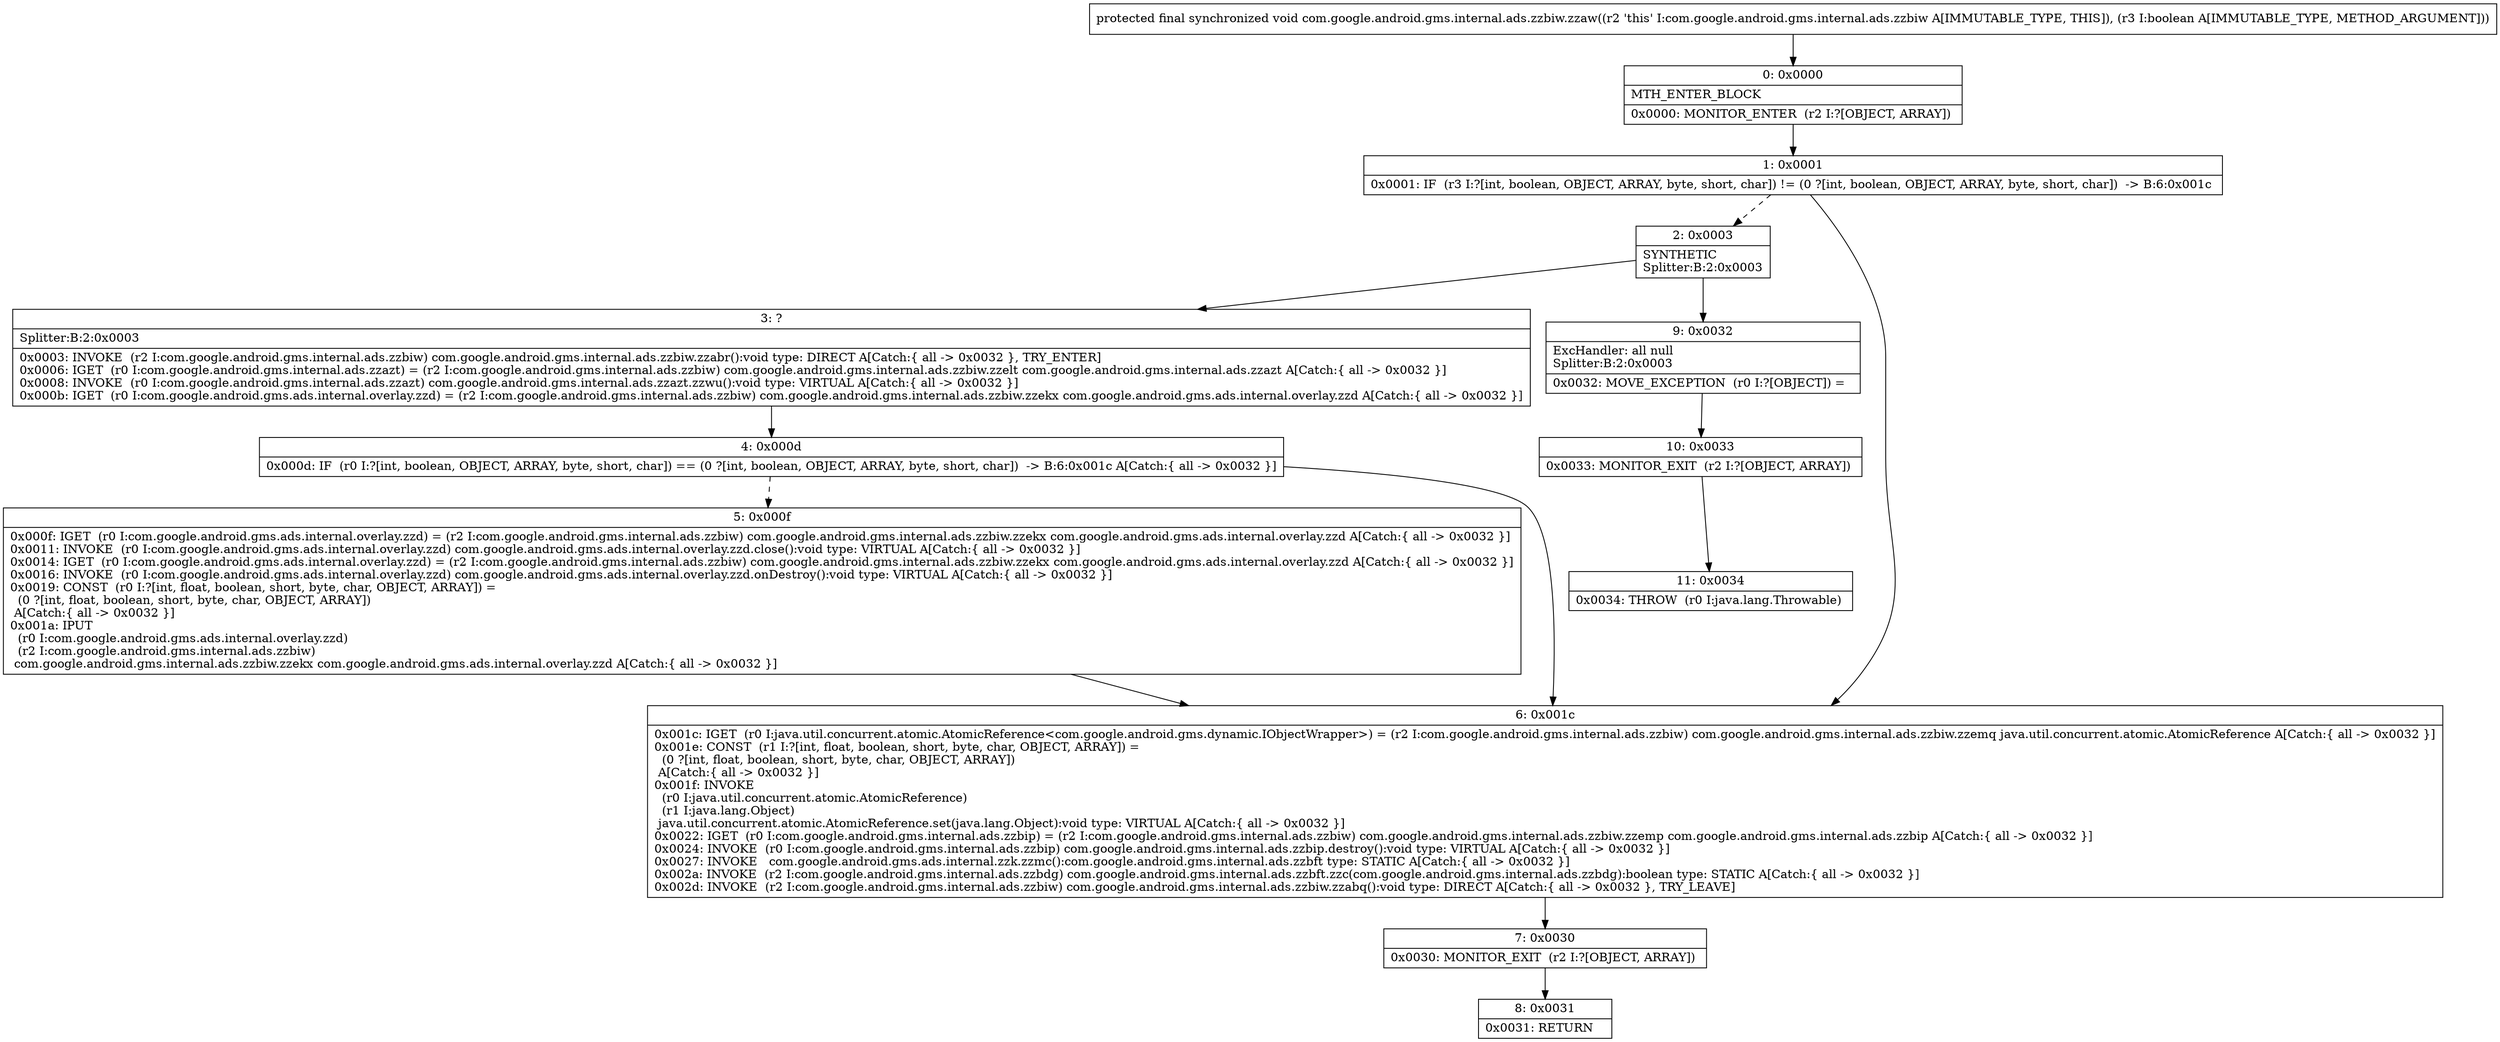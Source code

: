 digraph "CFG forcom.google.android.gms.internal.ads.zzbiw.zzaw(Z)V" {
Node_0 [shape=record,label="{0\:\ 0x0000|MTH_ENTER_BLOCK\l|0x0000: MONITOR_ENTER  (r2 I:?[OBJECT, ARRAY]) \l}"];
Node_1 [shape=record,label="{1\:\ 0x0001|0x0001: IF  (r3 I:?[int, boolean, OBJECT, ARRAY, byte, short, char]) != (0 ?[int, boolean, OBJECT, ARRAY, byte, short, char])  \-\> B:6:0x001c \l}"];
Node_2 [shape=record,label="{2\:\ 0x0003|SYNTHETIC\lSplitter:B:2:0x0003\l}"];
Node_3 [shape=record,label="{3\:\ ?|Splitter:B:2:0x0003\l|0x0003: INVOKE  (r2 I:com.google.android.gms.internal.ads.zzbiw) com.google.android.gms.internal.ads.zzbiw.zzabr():void type: DIRECT A[Catch:\{ all \-\> 0x0032 \}, TRY_ENTER]\l0x0006: IGET  (r0 I:com.google.android.gms.internal.ads.zzazt) = (r2 I:com.google.android.gms.internal.ads.zzbiw) com.google.android.gms.internal.ads.zzbiw.zzelt com.google.android.gms.internal.ads.zzazt A[Catch:\{ all \-\> 0x0032 \}]\l0x0008: INVOKE  (r0 I:com.google.android.gms.internal.ads.zzazt) com.google.android.gms.internal.ads.zzazt.zzwu():void type: VIRTUAL A[Catch:\{ all \-\> 0x0032 \}]\l0x000b: IGET  (r0 I:com.google.android.gms.ads.internal.overlay.zzd) = (r2 I:com.google.android.gms.internal.ads.zzbiw) com.google.android.gms.internal.ads.zzbiw.zzekx com.google.android.gms.ads.internal.overlay.zzd A[Catch:\{ all \-\> 0x0032 \}]\l}"];
Node_4 [shape=record,label="{4\:\ 0x000d|0x000d: IF  (r0 I:?[int, boolean, OBJECT, ARRAY, byte, short, char]) == (0 ?[int, boolean, OBJECT, ARRAY, byte, short, char])  \-\> B:6:0x001c A[Catch:\{ all \-\> 0x0032 \}]\l}"];
Node_5 [shape=record,label="{5\:\ 0x000f|0x000f: IGET  (r0 I:com.google.android.gms.ads.internal.overlay.zzd) = (r2 I:com.google.android.gms.internal.ads.zzbiw) com.google.android.gms.internal.ads.zzbiw.zzekx com.google.android.gms.ads.internal.overlay.zzd A[Catch:\{ all \-\> 0x0032 \}]\l0x0011: INVOKE  (r0 I:com.google.android.gms.ads.internal.overlay.zzd) com.google.android.gms.ads.internal.overlay.zzd.close():void type: VIRTUAL A[Catch:\{ all \-\> 0x0032 \}]\l0x0014: IGET  (r0 I:com.google.android.gms.ads.internal.overlay.zzd) = (r2 I:com.google.android.gms.internal.ads.zzbiw) com.google.android.gms.internal.ads.zzbiw.zzekx com.google.android.gms.ads.internal.overlay.zzd A[Catch:\{ all \-\> 0x0032 \}]\l0x0016: INVOKE  (r0 I:com.google.android.gms.ads.internal.overlay.zzd) com.google.android.gms.ads.internal.overlay.zzd.onDestroy():void type: VIRTUAL A[Catch:\{ all \-\> 0x0032 \}]\l0x0019: CONST  (r0 I:?[int, float, boolean, short, byte, char, OBJECT, ARRAY]) = \l  (0 ?[int, float, boolean, short, byte, char, OBJECT, ARRAY])\l A[Catch:\{ all \-\> 0x0032 \}]\l0x001a: IPUT  \l  (r0 I:com.google.android.gms.ads.internal.overlay.zzd)\l  (r2 I:com.google.android.gms.internal.ads.zzbiw)\l com.google.android.gms.internal.ads.zzbiw.zzekx com.google.android.gms.ads.internal.overlay.zzd A[Catch:\{ all \-\> 0x0032 \}]\l}"];
Node_6 [shape=record,label="{6\:\ 0x001c|0x001c: IGET  (r0 I:java.util.concurrent.atomic.AtomicReference\<com.google.android.gms.dynamic.IObjectWrapper\>) = (r2 I:com.google.android.gms.internal.ads.zzbiw) com.google.android.gms.internal.ads.zzbiw.zzemq java.util.concurrent.atomic.AtomicReference A[Catch:\{ all \-\> 0x0032 \}]\l0x001e: CONST  (r1 I:?[int, float, boolean, short, byte, char, OBJECT, ARRAY]) = \l  (0 ?[int, float, boolean, short, byte, char, OBJECT, ARRAY])\l A[Catch:\{ all \-\> 0x0032 \}]\l0x001f: INVOKE  \l  (r0 I:java.util.concurrent.atomic.AtomicReference)\l  (r1 I:java.lang.Object)\l java.util.concurrent.atomic.AtomicReference.set(java.lang.Object):void type: VIRTUAL A[Catch:\{ all \-\> 0x0032 \}]\l0x0022: IGET  (r0 I:com.google.android.gms.internal.ads.zzbip) = (r2 I:com.google.android.gms.internal.ads.zzbiw) com.google.android.gms.internal.ads.zzbiw.zzemp com.google.android.gms.internal.ads.zzbip A[Catch:\{ all \-\> 0x0032 \}]\l0x0024: INVOKE  (r0 I:com.google.android.gms.internal.ads.zzbip) com.google.android.gms.internal.ads.zzbip.destroy():void type: VIRTUAL A[Catch:\{ all \-\> 0x0032 \}]\l0x0027: INVOKE   com.google.android.gms.ads.internal.zzk.zzmc():com.google.android.gms.internal.ads.zzbft type: STATIC A[Catch:\{ all \-\> 0x0032 \}]\l0x002a: INVOKE  (r2 I:com.google.android.gms.internal.ads.zzbdg) com.google.android.gms.internal.ads.zzbft.zzc(com.google.android.gms.internal.ads.zzbdg):boolean type: STATIC A[Catch:\{ all \-\> 0x0032 \}]\l0x002d: INVOKE  (r2 I:com.google.android.gms.internal.ads.zzbiw) com.google.android.gms.internal.ads.zzbiw.zzabq():void type: DIRECT A[Catch:\{ all \-\> 0x0032 \}, TRY_LEAVE]\l}"];
Node_7 [shape=record,label="{7\:\ 0x0030|0x0030: MONITOR_EXIT  (r2 I:?[OBJECT, ARRAY]) \l}"];
Node_8 [shape=record,label="{8\:\ 0x0031|0x0031: RETURN   \l}"];
Node_9 [shape=record,label="{9\:\ 0x0032|ExcHandler: all null\lSplitter:B:2:0x0003\l|0x0032: MOVE_EXCEPTION  (r0 I:?[OBJECT]) =  \l}"];
Node_10 [shape=record,label="{10\:\ 0x0033|0x0033: MONITOR_EXIT  (r2 I:?[OBJECT, ARRAY]) \l}"];
Node_11 [shape=record,label="{11\:\ 0x0034|0x0034: THROW  (r0 I:java.lang.Throwable) \l}"];
MethodNode[shape=record,label="{protected final synchronized void com.google.android.gms.internal.ads.zzbiw.zzaw((r2 'this' I:com.google.android.gms.internal.ads.zzbiw A[IMMUTABLE_TYPE, THIS]), (r3 I:boolean A[IMMUTABLE_TYPE, METHOD_ARGUMENT])) }"];
MethodNode -> Node_0;
Node_0 -> Node_1;
Node_1 -> Node_2[style=dashed];
Node_1 -> Node_6;
Node_2 -> Node_3;
Node_2 -> Node_9;
Node_3 -> Node_4;
Node_4 -> Node_5[style=dashed];
Node_4 -> Node_6;
Node_5 -> Node_6;
Node_6 -> Node_7;
Node_7 -> Node_8;
Node_9 -> Node_10;
Node_10 -> Node_11;
}

